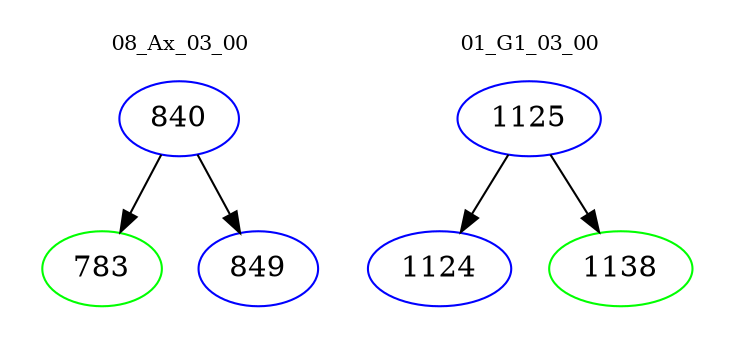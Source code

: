 digraph{
subgraph cluster_0 {
color = white
label = "08_Ax_03_00";
fontsize=10;
T0_840 [label="840", color="blue"]
T0_840 -> T0_783 [color="black"]
T0_783 [label="783", color="green"]
T0_840 -> T0_849 [color="black"]
T0_849 [label="849", color="blue"]
}
subgraph cluster_1 {
color = white
label = "01_G1_03_00";
fontsize=10;
T1_1125 [label="1125", color="blue"]
T1_1125 -> T1_1124 [color="black"]
T1_1124 [label="1124", color="blue"]
T1_1125 -> T1_1138 [color="black"]
T1_1138 [label="1138", color="green"]
}
}
